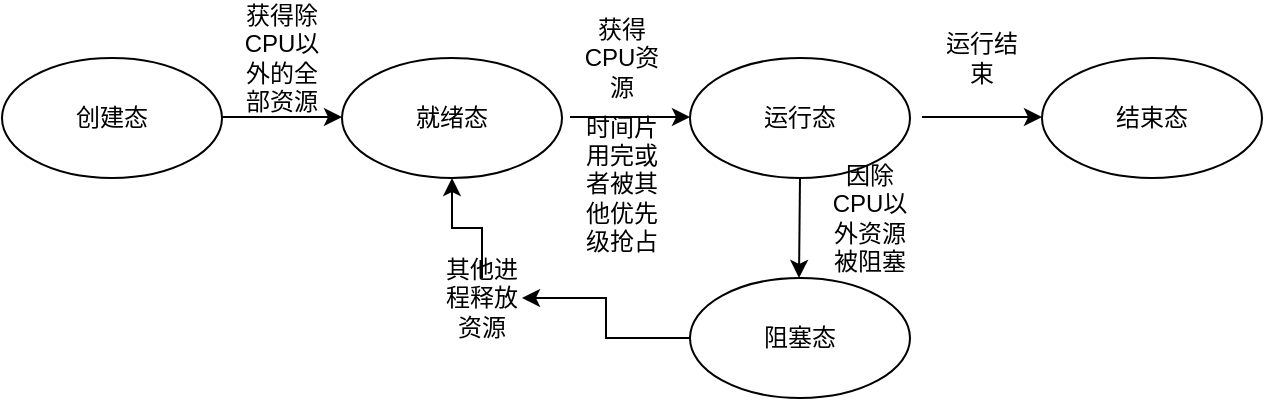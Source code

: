<mxfile version="14.1.8" type="device"><diagram id="pAcTzia6KUxsawLuz7cZ" name="第 1 页"><mxGraphModel dx="366" dy="230" grid="1" gridSize="10" guides="1" tooltips="1" connect="1" arrows="1" fold="1" page="1" pageScale="1" pageWidth="827" pageHeight="1169" math="0" shadow="0"><root><mxCell id="0"/><mxCell id="1" parent="0"/><mxCell id="wJpFIs8g85kkjpwKPOdW-1" value="创建态" style="ellipse;whiteSpace=wrap;html=1;" vertex="1" parent="1"><mxGeometry x="70" y="260" width="110" height="60" as="geometry"/></mxCell><mxCell id="wJpFIs8g85kkjpwKPOdW-2" value="就绪态" style="ellipse;whiteSpace=wrap;html=1;" vertex="1" parent="1"><mxGeometry x="240" y="260" width="110" height="60" as="geometry"/></mxCell><mxCell id="wJpFIs8g85kkjpwKPOdW-3" value="结束态" style="ellipse;whiteSpace=wrap;html=1;" vertex="1" parent="1"><mxGeometry x="590" y="260" width="110" height="60" as="geometry"/></mxCell><mxCell id="wJpFIs8g85kkjpwKPOdW-18" value="" style="edgeStyle=orthogonalEdgeStyle;rounded=0;orthogonalLoop=1;jettySize=auto;html=1;" edge="1" parent="1" source="wJpFIs8g85kkjpwKPOdW-4" target="wJpFIs8g85kkjpwKPOdW-16"><mxGeometry relative="1" as="geometry"/></mxCell><mxCell id="wJpFIs8g85kkjpwKPOdW-4" value="阻塞态" style="ellipse;whiteSpace=wrap;html=1;" vertex="1" parent="1"><mxGeometry x="414" y="370" width="110" height="60" as="geometry"/></mxCell><mxCell id="wJpFIs8g85kkjpwKPOdW-5" value="运行态" style="ellipse;whiteSpace=wrap;html=1;" vertex="1" parent="1"><mxGeometry x="414" y="260" width="110" height="60" as="geometry"/></mxCell><mxCell id="wJpFIs8g85kkjpwKPOdW-6" value="" style="endArrow=classic;html=1;" edge="1" parent="1"><mxGeometry width="50" height="50" relative="1" as="geometry"><mxPoint x="354" y="289.5" as="sourcePoint"/><mxPoint x="414" y="289.5" as="targetPoint"/></mxGeometry></mxCell><mxCell id="wJpFIs8g85kkjpwKPOdW-7" value="" style="endArrow=classic;html=1;" edge="1" parent="1"><mxGeometry width="50" height="50" relative="1" as="geometry"><mxPoint x="180" y="289.5" as="sourcePoint"/><mxPoint x="240" y="289.5" as="targetPoint"/></mxGeometry></mxCell><mxCell id="wJpFIs8g85kkjpwKPOdW-8" value="获得除CPU以外的全部资源" style="text;html=1;strokeColor=none;fillColor=none;align=center;verticalAlign=middle;whiteSpace=wrap;rounded=0;" vertex="1" parent="1"><mxGeometry x="190" y="250" width="40" height="20" as="geometry"/></mxCell><mxCell id="wJpFIs8g85kkjpwKPOdW-10" value="获得CPU资源" style="text;html=1;strokeColor=none;fillColor=none;align=center;verticalAlign=middle;whiteSpace=wrap;rounded=0;" vertex="1" parent="1"><mxGeometry x="360" y="250" width="40" height="20" as="geometry"/></mxCell><mxCell id="wJpFIs8g85kkjpwKPOdW-11" value="运行结束" style="text;html=1;strokeColor=none;fillColor=none;align=center;verticalAlign=middle;whiteSpace=wrap;rounded=0;" vertex="1" parent="1"><mxGeometry x="540" y="250" width="40" height="20" as="geometry"/></mxCell><mxCell id="wJpFIs8g85kkjpwKPOdW-12" value="" style="endArrow=classic;html=1;" edge="1" parent="1"><mxGeometry width="50" height="50" relative="1" as="geometry"><mxPoint x="530" y="289.5" as="sourcePoint"/><mxPoint x="590" y="289.5" as="targetPoint"/></mxGeometry></mxCell><mxCell id="wJpFIs8g85kkjpwKPOdW-13" value="" style="endArrow=classic;html=1;" edge="1" parent="1"><mxGeometry width="50" height="50" relative="1" as="geometry"><mxPoint x="469" y="320" as="sourcePoint"/><mxPoint x="468.5" y="370" as="targetPoint"/></mxGeometry></mxCell><mxCell id="wJpFIs8g85kkjpwKPOdW-14" value="时间片用完或者被其他优先级抢占" style="text;html=1;strokeColor=none;fillColor=none;align=center;verticalAlign=middle;whiteSpace=wrap;rounded=0;" vertex="1" parent="1"><mxGeometry x="360" y="313" width="40" height="20" as="geometry"/></mxCell><mxCell id="wJpFIs8g85kkjpwKPOdW-15" value="因除CPU以外资源被阻塞" style="text;html=1;strokeColor=none;fillColor=none;align=center;verticalAlign=middle;whiteSpace=wrap;rounded=0;" vertex="1" parent="1"><mxGeometry x="484" y="330" width="40" height="20" as="geometry"/></mxCell><mxCell id="wJpFIs8g85kkjpwKPOdW-19" value="" style="edgeStyle=orthogonalEdgeStyle;rounded=0;orthogonalLoop=1;jettySize=auto;html=1;" edge="1" parent="1" source="wJpFIs8g85kkjpwKPOdW-16" target="wJpFIs8g85kkjpwKPOdW-2"><mxGeometry relative="1" as="geometry"/></mxCell><mxCell id="wJpFIs8g85kkjpwKPOdW-16" value="其他进程释放资源" style="text;html=1;strokeColor=none;fillColor=none;align=center;verticalAlign=middle;whiteSpace=wrap;rounded=0;" vertex="1" parent="1"><mxGeometry x="290" y="370" width="40" height="20" as="geometry"/></mxCell></root></mxGraphModel></diagram></mxfile>